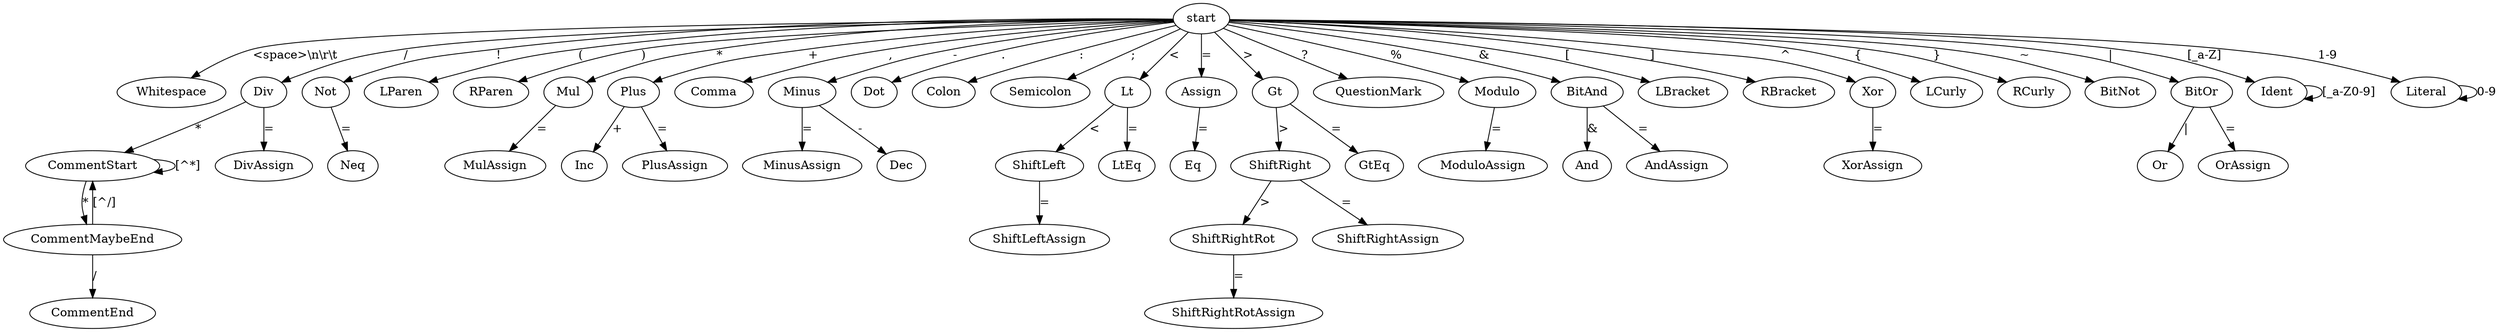 digraph G {


    start -> Whitespace [label="<space>\\n\\r\\t"];
    
    
    start -> Div [label="/"];
    Div -> CommentStart [label="*"];
    
    CommentStart -> CommentStart [label="[^*]"];
    
    CommentStart -> CommentMaybeEnd [label="*"];
    
    CommentMaybeEnd -> CommentStart [label="[^/]"];
    
    CommentMaybeEnd -> CommentEnd [label="/"];
    
    start -> Not [label="!"];
    
    Not -> Neq [label="="];
    
    start -> LParen [label="("];
    
    start -> RParen [label=")"];
    
    start -> Mul [label="*"];
    
    Mul -> MulAssign [label="="];
    
    start -> Plus [label="+"];
    
    Plus -> Inc [label="+"];
    
    Plus -> PlusAssign [label="="];
    
    start -> Comma [label=","];
    
    start -> Minus [label="-"];
    
    Minus -> MinusAssign [label="="];
    
    Minus -> Dec [label="-"];
    
    start -> Dot [label="."];
    
    Div -> DivAssign [label="="];
    
    start -> Colon [label=":"];
    
    start -> Semicolon [label=";"];
    
    start -> Lt [label="<"];
    
    Lt -> ShiftLeft [label="<"];
    
    Lt -> LtEq [label="="];
    
    ShiftLeft -> ShiftLeftAssign [label="="];
    
    start -> Assign [label="="];
    
    Assign -> Eq [label="="];
    
    start -> Gt [label=">"];
    
    Gt -> ShiftRight [label=">"];
    
    Gt -> GtEq [label="="];
    
    ShiftRight -> ShiftRightRot [label=">"];
    
    ShiftRight -> ShiftRightAssign [label="="];
    
    ShiftRightRot -> ShiftRightRotAssign [label="="];
    
    start -> QuestionMark [label="?"];
    
    start -> Modulo [label="%"];
    
    Modulo -> ModuloAssign [label="="];
    
    start -> BitAnd [label="&"];
    
    BitAnd -> And [label="&"];
    
    BitAnd -> AndAssign [label="="];
    
    start -> LBracket [label="["];
    
    start -> RBracket [label="]"];
    
    start -> Xor [label="^"];
    
    Xor -> XorAssign [label="="];
    
    start -> LCurly [label="{"];
    
    start -> RCurly [label="}"];
    
    start -> BitNot [label="~"];
    
    start -> BitOr [label="|"];
    
    BitOr -> Or [label="|"];
    
    BitOr -> OrAssign [label="="];
    
    start -> Ident [label="[_a-Z]"];
    
    Ident -> Ident [label="[_a-Z0-9]"];
    
    start -> Literal [label="1-9"];
    
    Literal -> Literal [label="0-9"];
    
}
